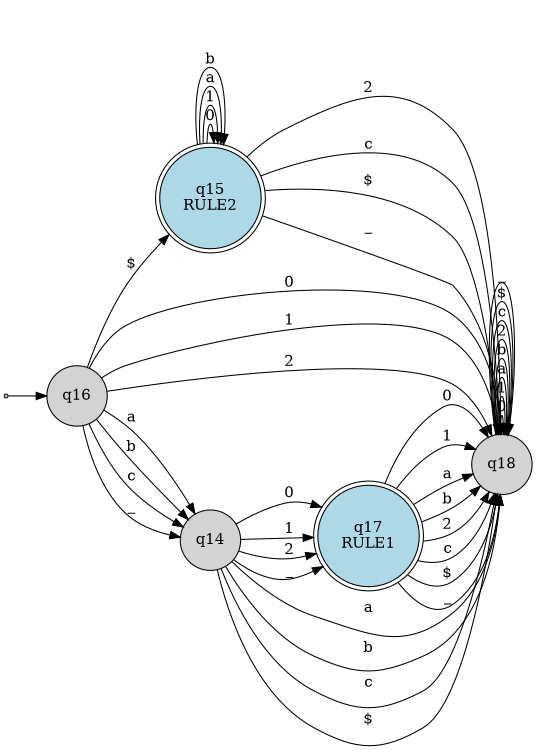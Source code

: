 digraph DFA {
    rankdir=LR;
    size="8,5";
    node [shape = doublecircle, style=filled, fillcolor=lightblue];
    q15 [label="q15\nRULE2"];
    q17 [label="q17\nRULE1"];
    node [shape = circle, style=filled, fillcolor=lightgrey];
    q18 [label="q18"];
    q16 [label="q16"];
    q14 [label="q14"];
    q18 -> q18 [label="0"];
    q18 -> q18 [label="1"];
    q18 -> q18 [label="a"];
    q18 -> q18 [label="b"];
    q18 -> q18 [label="2"];
    q18 -> q18 [label="c"];
    q18 -> q18 [label="$"];
    q18 -> q18 [label="_"];
    q15 -> q15 [label="0"];
    q15 -> q15 [label="1"];
    q15 -> q15 [label="a"];
    q15 -> q15 [label="b"];
    q15 -> q18 [label="2"];
    q15 -> q18 [label="c"];
    q15 -> q18 [label="$"];
    q15 -> q18 [label="_"];
    q16 -> q18 [label="0"];
    q16 -> q14 [label="a"];
    q16 -> q18 [label="1"];
    q16 -> q14 [label="b"];
    q16 -> q18 [label="2"];
    q16 -> q14 [label="c"];
    q16 -> q15 [label="$"];
    q16 -> q14 [label="_"];
    q14 -> q17 [label="0"];
    q14 -> q17 [label="1"];
    q14 -> q18 [label="a"];
    q14 -> q17 [label="2"];
    q14 -> q18 [label="b"];
    q14 -> q18 [label="c"];
    q14 -> q18 [label="$"];
    q14 -> q17 [label="_"];
    q17 -> q18 [label="0"];
    q17 -> q18 [label="1"];
    q17 -> q18 [label="a"];
    q17 -> q18 [label="b"];
    q17 -> q18 [label="2"];
    q17 -> q18 [label="c"];
    q17 -> q18 [label="$"];
    q17 -> q18 [label="_"];
    start [shape=point];
    start -> q16;
}
